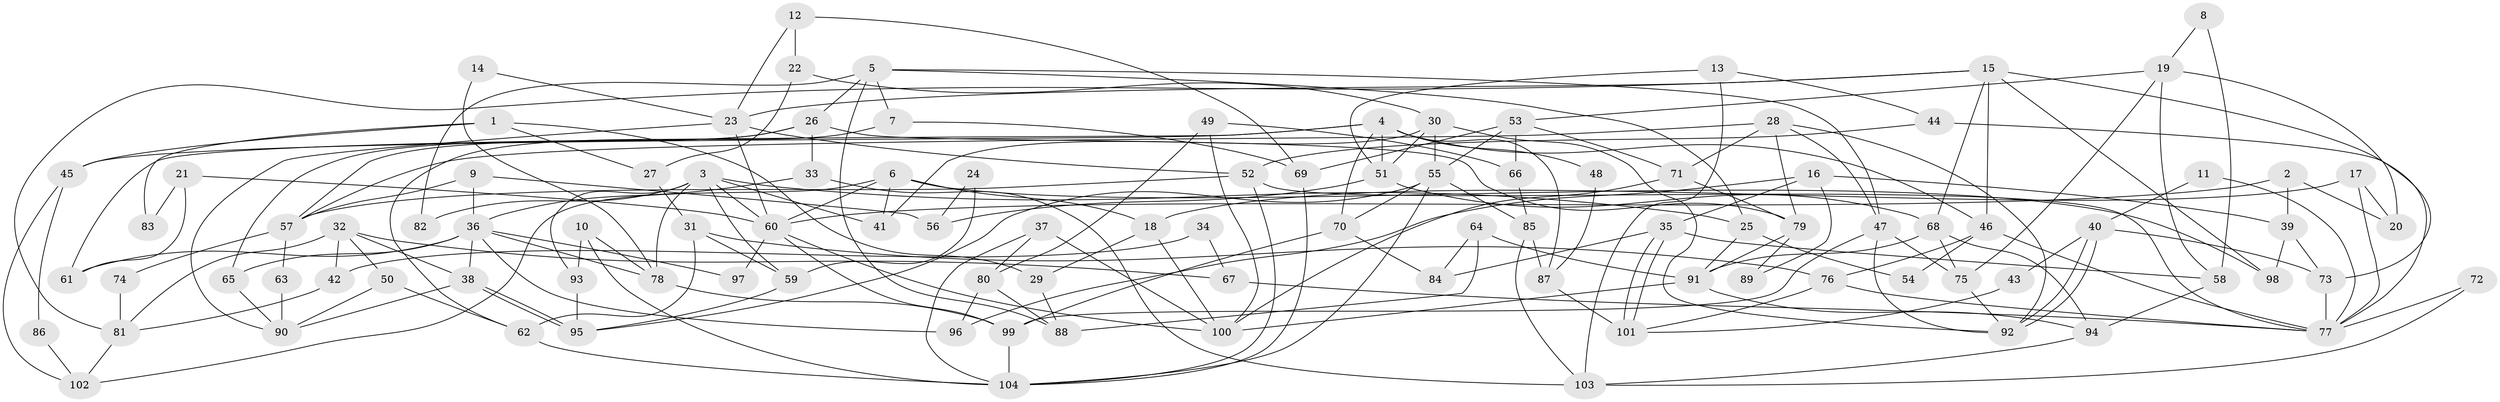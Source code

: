 // Generated by graph-tools (version 1.1) at 2025/14/03/09/25 04:14:51]
// undirected, 104 vertices, 208 edges
graph export_dot {
graph [start="1"]
  node [color=gray90,style=filled];
  1;
  2;
  3;
  4;
  5;
  6;
  7;
  8;
  9;
  10;
  11;
  12;
  13;
  14;
  15;
  16;
  17;
  18;
  19;
  20;
  21;
  22;
  23;
  24;
  25;
  26;
  27;
  28;
  29;
  30;
  31;
  32;
  33;
  34;
  35;
  36;
  37;
  38;
  39;
  40;
  41;
  42;
  43;
  44;
  45;
  46;
  47;
  48;
  49;
  50;
  51;
  52;
  53;
  54;
  55;
  56;
  57;
  58;
  59;
  60;
  61;
  62;
  63;
  64;
  65;
  66;
  67;
  68;
  69;
  70;
  71;
  72;
  73;
  74;
  75;
  76;
  77;
  78;
  79;
  80;
  81;
  82;
  83;
  84;
  85;
  86;
  87;
  88;
  89;
  90;
  91;
  92;
  93;
  94;
  95;
  96;
  97;
  98;
  99;
  100;
  101;
  102;
  103;
  104;
  1 -- 27;
  1 -- 45;
  1 -- 29;
  1 -- 83;
  2 -- 39;
  2 -- 60;
  2 -- 20;
  3 -- 25;
  3 -- 60;
  3 -- 41;
  3 -- 59;
  3 -- 78;
  3 -- 82;
  3 -- 93;
  4 -- 51;
  4 -- 70;
  4 -- 45;
  4 -- 46;
  4 -- 48;
  4 -- 61;
  4 -- 87;
  5 -- 47;
  5 -- 26;
  5 -- 7;
  5 -- 25;
  5 -- 82;
  5 -- 88;
  6 -- 41;
  6 -- 60;
  6 -- 18;
  6 -- 98;
  6 -- 102;
  7 -- 69;
  7 -- 62;
  8 -- 58;
  8 -- 19;
  9 -- 57;
  9 -- 36;
  9 -- 56;
  10 -- 104;
  10 -- 78;
  10 -- 93;
  11 -- 40;
  11 -- 77;
  12 -- 23;
  12 -- 69;
  12 -- 22;
  13 -- 44;
  13 -- 103;
  13 -- 51;
  14 -- 78;
  14 -- 23;
  15 -- 23;
  15 -- 46;
  15 -- 68;
  15 -- 73;
  15 -- 81;
  15 -- 98;
  16 -- 35;
  16 -- 39;
  16 -- 89;
  16 -- 96;
  17 -- 20;
  17 -- 77;
  17 -- 18;
  18 -- 29;
  18 -- 100;
  19 -- 75;
  19 -- 53;
  19 -- 20;
  19 -- 58;
  21 -- 61;
  21 -- 60;
  21 -- 83;
  22 -- 30;
  22 -- 27;
  23 -- 60;
  23 -- 52;
  23 -- 90;
  24 -- 59;
  24 -- 56;
  25 -- 91;
  25 -- 54;
  26 -- 33;
  26 -- 79;
  26 -- 57;
  26 -- 65;
  27 -- 31;
  28 -- 71;
  28 -- 92;
  28 -- 47;
  28 -- 57;
  28 -- 79;
  29 -- 88;
  30 -- 55;
  30 -- 51;
  30 -- 41;
  30 -- 92;
  31 -- 59;
  31 -- 76;
  31 -- 62;
  32 -- 38;
  32 -- 50;
  32 -- 42;
  32 -- 67;
  32 -- 81;
  33 -- 36;
  33 -- 103;
  34 -- 42;
  34 -- 67;
  35 -- 101;
  35 -- 101;
  35 -- 84;
  35 -- 58;
  36 -- 38;
  36 -- 78;
  36 -- 61;
  36 -- 65;
  36 -- 96;
  36 -- 97;
  37 -- 80;
  37 -- 100;
  37 -- 104;
  38 -- 90;
  38 -- 95;
  38 -- 95;
  39 -- 98;
  39 -- 73;
  40 -- 73;
  40 -- 92;
  40 -- 92;
  40 -- 43;
  42 -- 81;
  43 -- 101;
  44 -- 77;
  44 -- 52;
  45 -- 102;
  45 -- 86;
  46 -- 76;
  46 -- 54;
  46 -- 77;
  47 -- 92;
  47 -- 75;
  47 -- 99;
  48 -- 87;
  49 -- 100;
  49 -- 80;
  49 -- 66;
  50 -- 90;
  50 -- 62;
  51 -- 68;
  51 -- 56;
  52 -- 57;
  52 -- 104;
  52 -- 77;
  53 -- 55;
  53 -- 71;
  53 -- 66;
  53 -- 69;
  55 -- 95;
  55 -- 104;
  55 -- 70;
  55 -- 85;
  57 -- 63;
  57 -- 74;
  58 -- 94;
  59 -- 95;
  60 -- 100;
  60 -- 99;
  60 -- 97;
  62 -- 104;
  63 -- 90;
  64 -- 91;
  64 -- 88;
  64 -- 84;
  65 -- 90;
  66 -- 85;
  67 -- 77;
  68 -- 75;
  68 -- 91;
  68 -- 94;
  69 -- 104;
  70 -- 99;
  70 -- 84;
  71 -- 79;
  71 -- 100;
  72 -- 103;
  72 -- 77;
  73 -- 77;
  74 -- 81;
  75 -- 92;
  76 -- 101;
  76 -- 77;
  78 -- 99;
  79 -- 91;
  79 -- 89;
  80 -- 88;
  80 -- 96;
  81 -- 102;
  85 -- 87;
  85 -- 103;
  86 -- 102;
  87 -- 101;
  91 -- 94;
  91 -- 100;
  93 -- 95;
  94 -- 103;
  99 -- 104;
}
